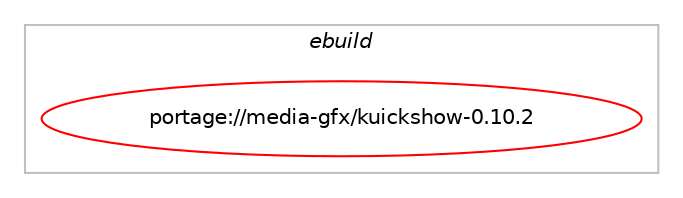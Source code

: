 digraph prolog {

# *************
# Graph options
# *************

newrank=true;
concentrate=true;
compound=true;
graph [rankdir=LR,fontname=Helvetica,fontsize=10,ranksep=1.5];#, ranksep=2.5, nodesep=0.2];
edge  [arrowhead=vee];
node  [fontname=Helvetica,fontsize=10];

# **********
# The ebuild
# **********

subgraph cluster_leftcol {
color=gray;
label=<<i>ebuild</i>>;
id [label="portage://media-gfx/kuickshow-0.10.2", color=red, width=4, href="../media-gfx/kuickshow-0.10.2.svg"];
}

# ****************
# The dependencies
# ****************

subgraph cluster_midcol {
color=gray;
label=<<i>dependencies</i>>;
subgraph cluster_compile {
fillcolor="#eeeeee";
style=filled;
label=<<i>compile</i>>;
# *** BEGIN UNKNOWN DEPENDENCY TYPE (TODO) ***
# id -> equal(package_dependency(portage://media-gfx/kuickshow-0.10.2,install,no,dev-qt,qtcore,none,[,,],[slot(5)],[]))
# *** END UNKNOWN DEPENDENCY TYPE (TODO) ***

# *** BEGIN UNKNOWN DEPENDENCY TYPE (TODO) ***
# id -> equal(package_dependency(portage://media-gfx/kuickshow-0.10.2,install,no,dev-qt,qtgui,greaterequal,[5.12.3,,,5.12.3],[slot(5)],[]))
# *** END UNKNOWN DEPENDENCY TYPE (TODO) ***

# *** BEGIN UNKNOWN DEPENDENCY TYPE (TODO) ***
# id -> equal(package_dependency(portage://media-gfx/kuickshow-0.10.2,install,no,dev-qt,qtprintsupport,greaterequal,[5.12.3,,,5.12.3],[slot(5)],[]))
# *** END UNKNOWN DEPENDENCY TYPE (TODO) ***

# *** BEGIN UNKNOWN DEPENDENCY TYPE (TODO) ***
# id -> equal(package_dependency(portage://media-gfx/kuickshow-0.10.2,install,no,dev-qt,qtwidgets,greaterequal,[5.12.3,,,5.12.3],[slot(5)],[]))
# *** END UNKNOWN DEPENDENCY TYPE (TODO) ***

# *** BEGIN UNKNOWN DEPENDENCY TYPE (TODO) ***
# id -> equal(package_dependency(portage://media-gfx/kuickshow-0.10.2,install,no,dev-qt,qtx11extras,greaterequal,[5.12.3,,,5.12.3],[slot(5)],[]))
# *** END UNKNOWN DEPENDENCY TYPE (TODO) ***

# *** BEGIN UNKNOWN DEPENDENCY TYPE (TODO) ***
# id -> equal(package_dependency(portage://media-gfx/kuickshow-0.10.2,install,no,kde-frameworks,kcompletion,greaterequal,[5.76.0,,,5.76.0],[slot(5)],[]))
# *** END UNKNOWN DEPENDENCY TYPE (TODO) ***

# *** BEGIN UNKNOWN DEPENDENCY TYPE (TODO) ***
# id -> equal(package_dependency(portage://media-gfx/kuickshow-0.10.2,install,no,kde-frameworks,kconfig,greaterequal,[5.76.0,,,5.76.0],[slot(5)],[]))
# *** END UNKNOWN DEPENDENCY TYPE (TODO) ***

# *** BEGIN UNKNOWN DEPENDENCY TYPE (TODO) ***
# id -> equal(package_dependency(portage://media-gfx/kuickshow-0.10.2,install,no,kde-frameworks,kconfigwidgets,greaterequal,[5.76.0,,,5.76.0],[slot(5)],[]))
# *** END UNKNOWN DEPENDENCY TYPE (TODO) ***

# *** BEGIN UNKNOWN DEPENDENCY TYPE (TODO) ***
# id -> equal(package_dependency(portage://media-gfx/kuickshow-0.10.2,install,no,kde-frameworks,kcoreaddons,greaterequal,[5.76.0,,,5.76.0],[slot(5)],[]))
# *** END UNKNOWN DEPENDENCY TYPE (TODO) ***

# *** BEGIN UNKNOWN DEPENDENCY TYPE (TODO) ***
# id -> equal(package_dependency(portage://media-gfx/kuickshow-0.10.2,install,no,kde-frameworks,ki18n,greaterequal,[5.76.0,,,5.76.0],[slot(5)],[]))
# *** END UNKNOWN DEPENDENCY TYPE (TODO) ***

# *** BEGIN UNKNOWN DEPENDENCY TYPE (TODO) ***
# id -> equal(package_dependency(portage://media-gfx/kuickshow-0.10.2,install,no,kde-frameworks,kiconthemes,greaterequal,[5.76.0,,,5.76.0],[slot(5)],[]))
# *** END UNKNOWN DEPENDENCY TYPE (TODO) ***

# *** BEGIN UNKNOWN DEPENDENCY TYPE (TODO) ***
# id -> equal(package_dependency(portage://media-gfx/kuickshow-0.10.2,install,no,kde-frameworks,kinit,greaterequal,[5.76.0,,,5.76.0],[slot(5)],[]))
# *** END UNKNOWN DEPENDENCY TYPE (TODO) ***

# *** BEGIN UNKNOWN DEPENDENCY TYPE (TODO) ***
# id -> equal(package_dependency(portage://media-gfx/kuickshow-0.10.2,install,no,kde-frameworks,kio,greaterequal,[5.76.0,,,5.76.0],[slot(5)],[]))
# *** END UNKNOWN DEPENDENCY TYPE (TODO) ***

# *** BEGIN UNKNOWN DEPENDENCY TYPE (TODO) ***
# id -> equal(package_dependency(portage://media-gfx/kuickshow-0.10.2,install,no,kde-frameworks,kjobwidgets,greaterequal,[5.76.0,,,5.76.0],[slot(5)],[]))
# *** END UNKNOWN DEPENDENCY TYPE (TODO) ***

# *** BEGIN UNKNOWN DEPENDENCY TYPE (TODO) ***
# id -> equal(package_dependency(portage://media-gfx/kuickshow-0.10.2,install,no,kde-frameworks,kwidgetsaddons,greaterequal,[5.76.0,,,5.76.0],[slot(5)],[]))
# *** END UNKNOWN DEPENDENCY TYPE (TODO) ***

# *** BEGIN UNKNOWN DEPENDENCY TYPE (TODO) ***
# id -> equal(package_dependency(portage://media-gfx/kuickshow-0.10.2,install,no,kde-frameworks,kwindowsystem,greaterequal,[5.76.0,,,5.76.0],[slot(5)],[]))
# *** END UNKNOWN DEPENDENCY TYPE (TODO) ***

# *** BEGIN UNKNOWN DEPENDENCY TYPE (TODO) ***
# id -> equal(package_dependency(portage://media-gfx/kuickshow-0.10.2,install,no,kde-frameworks,kxmlgui,greaterequal,[5.76.0,,,5.76.0],[slot(5)],[]))
# *** END UNKNOWN DEPENDENCY TYPE (TODO) ***

# *** BEGIN UNKNOWN DEPENDENCY TYPE (TODO) ***
# id -> equal(package_dependency(portage://media-gfx/kuickshow-0.10.2,install,no,media-libs,imlib,none,[,,],[],[]))
# *** END UNKNOWN DEPENDENCY TYPE (TODO) ***

# *** BEGIN UNKNOWN DEPENDENCY TYPE (TODO) ***
# id -> equal(package_dependency(portage://media-gfx/kuickshow-0.10.2,install,no,x11-libs,libX11,none,[,,],[],[]))
# *** END UNKNOWN DEPENDENCY TYPE (TODO) ***

}
subgraph cluster_compileandrun {
fillcolor="#eeeeee";
style=filled;
label=<<i>compile and run</i>>;
}
subgraph cluster_run {
fillcolor="#eeeeee";
style=filled;
label=<<i>run</i>>;
# *** BEGIN UNKNOWN DEPENDENCY TYPE (TODO) ***
# id -> equal(any_of_group([package_dependency(portage://media-gfx/kuickshow-0.10.2,run,no,kde-frameworks,breeze-icons,none,[,,],any_different_slot,[]),package_dependency(portage://media-gfx/kuickshow-0.10.2,run,no,kde-frameworks,oxygen-icons,none,[,,],any_different_slot,[])]))
# *** END UNKNOWN DEPENDENCY TYPE (TODO) ***

# *** BEGIN UNKNOWN DEPENDENCY TYPE (TODO) ***
# id -> equal(package_dependency(portage://media-gfx/kuickshow-0.10.2,run,no,dev-qt,qtcore,none,[,,],[slot(5)],[]))
# *** END UNKNOWN DEPENDENCY TYPE (TODO) ***

# *** BEGIN UNKNOWN DEPENDENCY TYPE (TODO) ***
# id -> equal(package_dependency(portage://media-gfx/kuickshow-0.10.2,run,no,dev-qt,qtgui,greaterequal,[5.12.3,,,5.12.3],[slot(5)],[]))
# *** END UNKNOWN DEPENDENCY TYPE (TODO) ***

# *** BEGIN UNKNOWN DEPENDENCY TYPE (TODO) ***
# id -> equal(package_dependency(portage://media-gfx/kuickshow-0.10.2,run,no,dev-qt,qtprintsupport,greaterequal,[5.12.3,,,5.12.3],[slot(5)],[]))
# *** END UNKNOWN DEPENDENCY TYPE (TODO) ***

# *** BEGIN UNKNOWN DEPENDENCY TYPE (TODO) ***
# id -> equal(package_dependency(portage://media-gfx/kuickshow-0.10.2,run,no,dev-qt,qtwidgets,greaterequal,[5.12.3,,,5.12.3],[slot(5)],[]))
# *** END UNKNOWN DEPENDENCY TYPE (TODO) ***

# *** BEGIN UNKNOWN DEPENDENCY TYPE (TODO) ***
# id -> equal(package_dependency(portage://media-gfx/kuickshow-0.10.2,run,no,dev-qt,qtx11extras,greaterequal,[5.12.3,,,5.12.3],[slot(5)],[]))
# *** END UNKNOWN DEPENDENCY TYPE (TODO) ***

# *** BEGIN UNKNOWN DEPENDENCY TYPE (TODO) ***
# id -> equal(package_dependency(portage://media-gfx/kuickshow-0.10.2,run,no,kde-frameworks,kcompletion,greaterequal,[5.76.0,,,5.76.0],[slot(5)],[]))
# *** END UNKNOWN DEPENDENCY TYPE (TODO) ***

# *** BEGIN UNKNOWN DEPENDENCY TYPE (TODO) ***
# id -> equal(package_dependency(portage://media-gfx/kuickshow-0.10.2,run,no,kde-frameworks,kconfig,greaterequal,[5.76.0,,,5.76.0],[slot(5)],[]))
# *** END UNKNOWN DEPENDENCY TYPE (TODO) ***

# *** BEGIN UNKNOWN DEPENDENCY TYPE (TODO) ***
# id -> equal(package_dependency(portage://media-gfx/kuickshow-0.10.2,run,no,kde-frameworks,kconfigwidgets,greaterequal,[5.76.0,,,5.76.0],[slot(5)],[]))
# *** END UNKNOWN DEPENDENCY TYPE (TODO) ***

# *** BEGIN UNKNOWN DEPENDENCY TYPE (TODO) ***
# id -> equal(package_dependency(portage://media-gfx/kuickshow-0.10.2,run,no,kde-frameworks,kcoreaddons,greaterequal,[5.76.0,,,5.76.0],[slot(5)],[]))
# *** END UNKNOWN DEPENDENCY TYPE (TODO) ***

# *** BEGIN UNKNOWN DEPENDENCY TYPE (TODO) ***
# id -> equal(package_dependency(portage://media-gfx/kuickshow-0.10.2,run,no,kde-frameworks,kf-env,greaterequal,[4,,,4],[],[]))
# *** END UNKNOWN DEPENDENCY TYPE (TODO) ***

# *** BEGIN UNKNOWN DEPENDENCY TYPE (TODO) ***
# id -> equal(package_dependency(portage://media-gfx/kuickshow-0.10.2,run,no,kde-frameworks,ki18n,greaterequal,[5.76.0,,,5.76.0],[slot(5)],[]))
# *** END UNKNOWN DEPENDENCY TYPE (TODO) ***

# *** BEGIN UNKNOWN DEPENDENCY TYPE (TODO) ***
# id -> equal(package_dependency(portage://media-gfx/kuickshow-0.10.2,run,no,kde-frameworks,kiconthemes,greaterequal,[5.76.0,,,5.76.0],[slot(5)],[]))
# *** END UNKNOWN DEPENDENCY TYPE (TODO) ***

# *** BEGIN UNKNOWN DEPENDENCY TYPE (TODO) ***
# id -> equal(package_dependency(portage://media-gfx/kuickshow-0.10.2,run,no,kde-frameworks,kinit,greaterequal,[5.76.0,,,5.76.0],[slot(5)],[]))
# *** END UNKNOWN DEPENDENCY TYPE (TODO) ***

# *** BEGIN UNKNOWN DEPENDENCY TYPE (TODO) ***
# id -> equal(package_dependency(portage://media-gfx/kuickshow-0.10.2,run,no,kde-frameworks,kio,greaterequal,[5.76.0,,,5.76.0],[slot(5)],[]))
# *** END UNKNOWN DEPENDENCY TYPE (TODO) ***

# *** BEGIN UNKNOWN DEPENDENCY TYPE (TODO) ***
# id -> equal(package_dependency(portage://media-gfx/kuickshow-0.10.2,run,no,kde-frameworks,kjobwidgets,greaterequal,[5.76.0,,,5.76.0],[slot(5)],[]))
# *** END UNKNOWN DEPENDENCY TYPE (TODO) ***

# *** BEGIN UNKNOWN DEPENDENCY TYPE (TODO) ***
# id -> equal(package_dependency(portage://media-gfx/kuickshow-0.10.2,run,no,kde-frameworks,kwidgetsaddons,greaterequal,[5.76.0,,,5.76.0],[slot(5)],[]))
# *** END UNKNOWN DEPENDENCY TYPE (TODO) ***

# *** BEGIN UNKNOWN DEPENDENCY TYPE (TODO) ***
# id -> equal(package_dependency(portage://media-gfx/kuickshow-0.10.2,run,no,kde-frameworks,kwindowsystem,greaterequal,[5.76.0,,,5.76.0],[slot(5)],[]))
# *** END UNKNOWN DEPENDENCY TYPE (TODO) ***

# *** BEGIN UNKNOWN DEPENDENCY TYPE (TODO) ***
# id -> equal(package_dependency(portage://media-gfx/kuickshow-0.10.2,run,no,kde-frameworks,kxmlgui,greaterequal,[5.76.0,,,5.76.0],[slot(5)],[]))
# *** END UNKNOWN DEPENDENCY TYPE (TODO) ***

# *** BEGIN UNKNOWN DEPENDENCY TYPE (TODO) ***
# id -> equal(package_dependency(portage://media-gfx/kuickshow-0.10.2,run,no,media-libs,imlib,none,[,,],[],[]))
# *** END UNKNOWN DEPENDENCY TYPE (TODO) ***

# *** BEGIN UNKNOWN DEPENDENCY TYPE (TODO) ***
# id -> equal(package_dependency(portage://media-gfx/kuickshow-0.10.2,run,no,x11-libs,libX11,none,[,,],[],[]))
# *** END UNKNOWN DEPENDENCY TYPE (TODO) ***

# *** BEGIN UNKNOWN DEPENDENCY TYPE (TODO) ***
# id -> equal(package_dependency(portage://media-gfx/kuickshow-0.10.2,run,weak,media-gfx,kuickshow,none,[,,],[slot(4)],[]))
# *** END UNKNOWN DEPENDENCY TYPE (TODO) ***

}
}

# **************
# The candidates
# **************

subgraph cluster_choices {
rank=same;
color=gray;
label=<<i>candidates</i>>;

}

}
